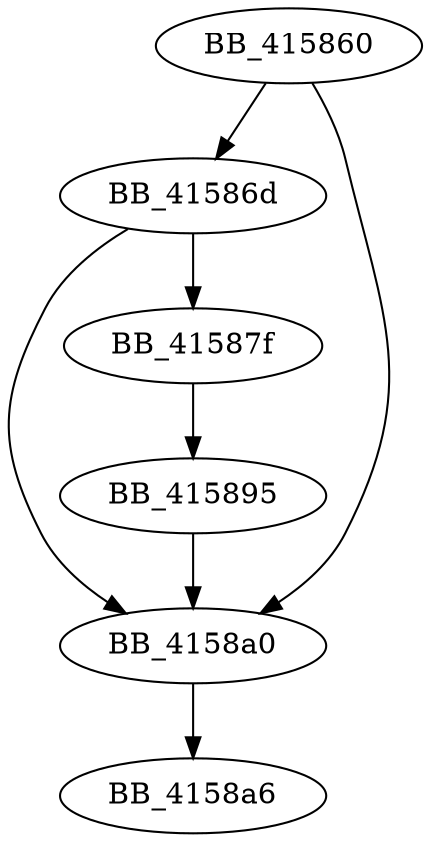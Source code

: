 DiGraph sub_415860{
BB_415860->BB_41586d
BB_415860->BB_4158a0
BB_41586d->BB_41587f
BB_41586d->BB_4158a0
BB_41587f->BB_415895
BB_415895->BB_4158a0
BB_4158a0->BB_4158a6
}

